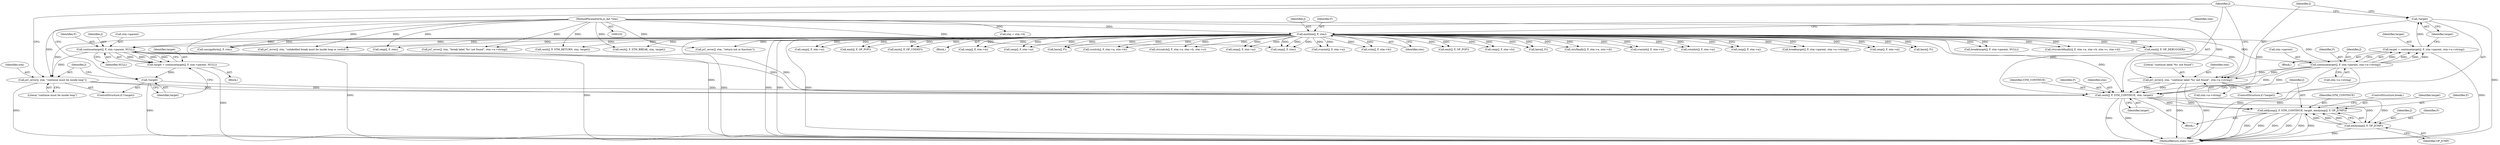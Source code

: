 digraph "0_ghostscript_5008105780c0b0182ea6eda83ad5598f225be3ee@pointer" {
"1000673" [label="(Call,addjump(J, F, STM_CONTINUE, target, emitjump(J, F, OP_JUMP)))"];
"1000678" [label="(Call,emitjump(J, F, OP_JUMP))"];
"1000667" [label="(Call,cexit(J, F, STM_CONTINUE, stm, target))"];
"1000640" [label="(Call,jsC_error(J, stm, \"continue label '%s' not found\", stm->a->string))"];
"1000626" [label="(Call,continuetarget(J, F, stm->parent, stm->a->string))"];
"1000111" [label="(Call,emitline(J, F, stm))"];
"1000104" [label="(MethodParameterIn,js_Ast *stm)"];
"1000663" [label="(Call,jsC_error(J, stm, \"continue must be inside loop\"))"];
"1000653" [label="(Call,continuetarget(J, F, stm->parent, NULL))"];
"1000638" [label="(Call,!target)"];
"1000624" [label="(Call,target = continuetarget(J, F, stm->parent, stm->a->string))"];
"1000661" [label="(Call,!target)"];
"1000651" [label="(Call,target = continuetarget(J, F, stm->parent, NULL))"];
"1000414" [label="(Call,cexp(J, F, stm->b))"];
"1000629" [label="(Call,stm->parent)"];
"1000339" [label="(Call,here(J, F))"];
"1000681" [label="(Identifier,OP_JUMP)"];
"1000146" [label="(Call,cvarinit(J, F, stm->a))"];
"1000641" [label="(Identifier,J)"];
"1000123" [label="(Call,cstmlist(J, F, stm->a))"];
"1000111" [label="(Call,emitline(J, F, stm))"];
"1000651" [label="(Call,target = continuetarget(J, F, stm->parent, NULL))"];
"1000652" [label="(Identifier,target)"];
"1000714" [label="(Call,cexit(J, F, STM_RETURN, stm, target))"];
"1000117" [label="(Identifier,stm)"];
"1000653" [label="(Call,continuetarget(J, F, stm->parent, NULL))"];
"1000726" [label="(Call,cexp(J, F, stm->a))"];
"1000655" [label="(Identifier,F)"];
"1000625" [label="(Identifier,target)"];
"1000602" [label="(Call,cexit(J, F, STM_BREAK, stm, target))"];
"1000561" [label="(Call,breaktarget(J, F, stm->parent, stm->a->string))"];
"1000199" [label="(Call,cexp(J, F, stm->a))"];
"1000710" [label="(Call,jsC_error(J, stm, \"return not in function\"))"];
"1000264" [label="(Call,here(J, F))"];
"1000632" [label="(Call,stm->a->string)"];
"1000440" [label="(Call,cassignforin(J, F, stm))"];
"1000628" [label="(Identifier,F)"];
"1000666" [label="(Literal,\"continue must be inside loop\")"];
"1000678" [label="(Call,emitjump(J, F, OP_JUMP))"];
"1000664" [label="(Identifier,J)"];
"1000598" [label="(Call,jsC_error(J, stm, \"unlabelled break must be inside loop or switch\"))"];
"1000104" [label="(MethodParameterIn,js_Ast *stm)"];
"1000650" [label="(Block,)"];
"1000624" [label="(Call,target = continuetarget(J, F, stm->parent, stm->a->string))"];
"1000665" [label="(Identifier,stm)"];
"1000844" [label="(MethodReturn,static void)"];
"1000588" [label="(Call,breaktarget(J, F, stm->parent, NULL))"];
"1000773" [label="(Call,ctrycatchfinally(J, F, stm->a, stm->b, stm->c, stm->d))"];
"1000654" [label="(Identifier,J)"];
"1000814" [label="(Call,emit(J, F, OP_DEBUGGER))"];
"1000623" [label="(Block,)"];
"1000829" [label="(Call,cexp(J, F, stm))"];
"1000803" [label="(Call,ctryfinally(J, F, stm->a, stm->d))"];
"1000638" [label="(Call,!target)"];
"1000668" [label="(Identifier,J)"];
"1000637" [label="(ControlStructure,if (!target))"];
"1000639" [label="(Identifier,target)"];
"1000640" [label="(Call,jsC_error(J, stm, \"continue label '%s' not found\", stm->a->string))"];
"1000677" [label="(Identifier,target)"];
"1000327" [label="(Call,cexp(J, F, stm->a))"];
"1000670" [label="(Identifier,STM_CONTINUE)"];
"1000660" [label="(ControlStructure,if (!target))"];
"1000669" [label="(Identifier,F)"];
"1000825" [label="(Call,emit(J, F, OP_POP))"];
"1000695" [label="(Call,emit(J, F, OP_UNDEF))"];
"1000674" [label="(Identifier,J)"];
"1000105" [label="(Block,)"];
"1000659" [label="(Identifier,NULL)"];
"1000675" [label="(Identifier,F)"];
"1000676" [label="(Identifier,STM_CONTINUE)"];
"1000673" [label="(Call,addjump(J, F, STM_CONTINUE, target, emitjump(J, F, OP_JUMP)))"];
"1000159" [label="(Call,cexp(J, F, stm->a))"];
"1000667" [label="(Call,cexit(J, F, STM_CONTINUE, stm, target))"];
"1000644" [label="(Call,stm->a->string)"];
"1000627" [label="(Identifier,J)"];
"1000688" [label="(Call,cexp(J, F, stm->a))"];
"1000225" [label="(Call,here(J, F))"];
"1000112" [label="(Identifier,J)"];
"1000492" [label="(Call,cswitch(J, F, stm->a, stm->b))"];
"1000789" [label="(Call,ctrycatch(J, F, stm->a, stm->b, stm->c))"];
"1000525" [label="(Call,stm = stm->b)"];
"1000661" [label="(Call,!target)"];
"1000113" [label="(Identifier,F)"];
"1000662" [label="(Identifier,target)"];
"1000642" [label="(Identifier,stm)"];
"1000738" [label="(Call,cexp(J, F, stm->a))"];
"1000835" [label="(Call,cexp(J, F, stm))"];
"1000679" [label="(Identifier,J)"];
"1000682" [label="(ControlStructure,break;)"];
"1000663" [label="(Call,jsC_error(J, stm, \"continue must be inside loop\"))"];
"1000680" [label="(Identifier,F)"];
"1000656" [label="(Call,stm->parent)"];
"1000314" [label="(Call,cvarinit(J, F, stm->a))"];
"1000513" [label="(Call,cstm(J, F, stm->b))"];
"1000575" [label="(Call,jsC_error(J, stm, \"break label '%s' not found\", stm->a->string))"];
"1000114" [label="(Identifier,stm)"];
"1000643" [label="(Literal,\"continue label '%s' not found\")"];
"1000136" [label="(Call,emit(J, F, OP_POP))"];
"1000119" [label="(Block,)"];
"1000671" [label="(Identifier,stm)"];
"1000626" [label="(Call,continuetarget(J, F, stm->parent, stm->a->string))"];
"1000672" [label="(Identifier,target)"];
"1000673" -> "1000119"  [label="AST: "];
"1000673" -> "1000678"  [label="CFG: "];
"1000674" -> "1000673"  [label="AST: "];
"1000675" -> "1000673"  [label="AST: "];
"1000676" -> "1000673"  [label="AST: "];
"1000677" -> "1000673"  [label="AST: "];
"1000678" -> "1000673"  [label="AST: "];
"1000682" -> "1000673"  [label="CFG: "];
"1000673" -> "1000844"  [label="DDG: "];
"1000673" -> "1000844"  [label="DDG: "];
"1000673" -> "1000844"  [label="DDG: "];
"1000673" -> "1000844"  [label="DDG: "];
"1000673" -> "1000844"  [label="DDG: "];
"1000673" -> "1000844"  [label="DDG: "];
"1000678" -> "1000673"  [label="DDG: "];
"1000678" -> "1000673"  [label="DDG: "];
"1000678" -> "1000673"  [label="DDG: "];
"1000667" -> "1000673"  [label="DDG: "];
"1000667" -> "1000673"  [label="DDG: "];
"1000678" -> "1000681"  [label="CFG: "];
"1000679" -> "1000678"  [label="AST: "];
"1000680" -> "1000678"  [label="AST: "];
"1000681" -> "1000678"  [label="AST: "];
"1000678" -> "1000844"  [label="DDG: "];
"1000667" -> "1000678"  [label="DDG: "];
"1000667" -> "1000678"  [label="DDG: "];
"1000667" -> "1000119"  [label="AST: "];
"1000667" -> "1000672"  [label="CFG: "];
"1000668" -> "1000667"  [label="AST: "];
"1000669" -> "1000667"  [label="AST: "];
"1000670" -> "1000667"  [label="AST: "];
"1000671" -> "1000667"  [label="AST: "];
"1000672" -> "1000667"  [label="AST: "];
"1000674" -> "1000667"  [label="CFG: "];
"1000667" -> "1000844"  [label="DDG: "];
"1000667" -> "1000844"  [label="DDG: "];
"1000640" -> "1000667"  [label="DDG: "];
"1000640" -> "1000667"  [label="DDG: "];
"1000663" -> "1000667"  [label="DDG: "];
"1000663" -> "1000667"  [label="DDG: "];
"1000626" -> "1000667"  [label="DDG: "];
"1000626" -> "1000667"  [label="DDG: "];
"1000653" -> "1000667"  [label="DDG: "];
"1000653" -> "1000667"  [label="DDG: "];
"1000111" -> "1000667"  [label="DDG: "];
"1000104" -> "1000667"  [label="DDG: "];
"1000638" -> "1000667"  [label="DDG: "];
"1000661" -> "1000667"  [label="DDG: "];
"1000640" -> "1000637"  [label="AST: "];
"1000640" -> "1000644"  [label="CFG: "];
"1000641" -> "1000640"  [label="AST: "];
"1000642" -> "1000640"  [label="AST: "];
"1000643" -> "1000640"  [label="AST: "];
"1000644" -> "1000640"  [label="AST: "];
"1000668" -> "1000640"  [label="CFG: "];
"1000640" -> "1000844"  [label="DDG: "];
"1000640" -> "1000844"  [label="DDG: "];
"1000626" -> "1000640"  [label="DDG: "];
"1000626" -> "1000640"  [label="DDG: "];
"1000111" -> "1000640"  [label="DDG: "];
"1000104" -> "1000640"  [label="DDG: "];
"1000626" -> "1000624"  [label="AST: "];
"1000626" -> "1000632"  [label="CFG: "];
"1000627" -> "1000626"  [label="AST: "];
"1000628" -> "1000626"  [label="AST: "];
"1000629" -> "1000626"  [label="AST: "];
"1000632" -> "1000626"  [label="AST: "];
"1000624" -> "1000626"  [label="CFG: "];
"1000626" -> "1000844"  [label="DDG: "];
"1000626" -> "1000844"  [label="DDG: "];
"1000626" -> "1000624"  [label="DDG: "];
"1000626" -> "1000624"  [label="DDG: "];
"1000626" -> "1000624"  [label="DDG: "];
"1000626" -> "1000624"  [label="DDG: "];
"1000111" -> "1000626"  [label="DDG: "];
"1000111" -> "1000626"  [label="DDG: "];
"1000111" -> "1000105"  [label="AST: "];
"1000111" -> "1000114"  [label="CFG: "];
"1000112" -> "1000111"  [label="AST: "];
"1000113" -> "1000111"  [label="AST: "];
"1000114" -> "1000111"  [label="AST: "];
"1000117" -> "1000111"  [label="CFG: "];
"1000111" -> "1000844"  [label="DDG: "];
"1000111" -> "1000844"  [label="DDG: "];
"1000111" -> "1000844"  [label="DDG: "];
"1000111" -> "1000844"  [label="DDG: "];
"1000104" -> "1000111"  [label="DDG: "];
"1000111" -> "1000123"  [label="DDG: "];
"1000111" -> "1000123"  [label="DDG: "];
"1000111" -> "1000136"  [label="DDG: "];
"1000111" -> "1000136"  [label="DDG: "];
"1000111" -> "1000146"  [label="DDG: "];
"1000111" -> "1000146"  [label="DDG: "];
"1000111" -> "1000159"  [label="DDG: "];
"1000111" -> "1000159"  [label="DDG: "];
"1000111" -> "1000199"  [label="DDG: "];
"1000111" -> "1000199"  [label="DDG: "];
"1000111" -> "1000225"  [label="DDG: "];
"1000111" -> "1000225"  [label="DDG: "];
"1000111" -> "1000264"  [label="DDG: "];
"1000111" -> "1000264"  [label="DDG: "];
"1000111" -> "1000314"  [label="DDG: "];
"1000111" -> "1000314"  [label="DDG: "];
"1000111" -> "1000327"  [label="DDG: "];
"1000111" -> "1000327"  [label="DDG: "];
"1000111" -> "1000339"  [label="DDG: "];
"1000111" -> "1000339"  [label="DDG: "];
"1000111" -> "1000414"  [label="DDG: "];
"1000111" -> "1000414"  [label="DDG: "];
"1000111" -> "1000440"  [label="DDG: "];
"1000111" -> "1000492"  [label="DDG: "];
"1000111" -> "1000492"  [label="DDG: "];
"1000111" -> "1000513"  [label="DDG: "];
"1000111" -> "1000513"  [label="DDG: "];
"1000111" -> "1000561"  [label="DDG: "];
"1000111" -> "1000561"  [label="DDG: "];
"1000111" -> "1000575"  [label="DDG: "];
"1000111" -> "1000588"  [label="DDG: "];
"1000111" -> "1000588"  [label="DDG: "];
"1000111" -> "1000598"  [label="DDG: "];
"1000111" -> "1000602"  [label="DDG: "];
"1000111" -> "1000653"  [label="DDG: "];
"1000111" -> "1000653"  [label="DDG: "];
"1000111" -> "1000663"  [label="DDG: "];
"1000111" -> "1000688"  [label="DDG: "];
"1000111" -> "1000688"  [label="DDG: "];
"1000111" -> "1000695"  [label="DDG: "];
"1000111" -> "1000695"  [label="DDG: "];
"1000111" -> "1000710"  [label="DDG: "];
"1000111" -> "1000714"  [label="DDG: "];
"1000111" -> "1000726"  [label="DDG: "];
"1000111" -> "1000726"  [label="DDG: "];
"1000111" -> "1000738"  [label="DDG: "];
"1000111" -> "1000738"  [label="DDG: "];
"1000111" -> "1000773"  [label="DDG: "];
"1000111" -> "1000773"  [label="DDG: "];
"1000111" -> "1000789"  [label="DDG: "];
"1000111" -> "1000789"  [label="DDG: "];
"1000111" -> "1000803"  [label="DDG: "];
"1000111" -> "1000803"  [label="DDG: "];
"1000111" -> "1000814"  [label="DDG: "];
"1000111" -> "1000814"  [label="DDG: "];
"1000111" -> "1000825"  [label="DDG: "];
"1000111" -> "1000825"  [label="DDG: "];
"1000111" -> "1000829"  [label="DDG: "];
"1000111" -> "1000835"  [label="DDG: "];
"1000111" -> "1000835"  [label="DDG: "];
"1000111" -> "1000835"  [label="DDG: "];
"1000104" -> "1000102"  [label="AST: "];
"1000104" -> "1000844"  [label="DDG: "];
"1000104" -> "1000440"  [label="DDG: "];
"1000104" -> "1000525"  [label="DDG: "];
"1000104" -> "1000575"  [label="DDG: "];
"1000104" -> "1000598"  [label="DDG: "];
"1000104" -> "1000602"  [label="DDG: "];
"1000104" -> "1000663"  [label="DDG: "];
"1000104" -> "1000710"  [label="DDG: "];
"1000104" -> "1000714"  [label="DDG: "];
"1000104" -> "1000829"  [label="DDG: "];
"1000104" -> "1000835"  [label="DDG: "];
"1000663" -> "1000660"  [label="AST: "];
"1000663" -> "1000666"  [label="CFG: "];
"1000664" -> "1000663"  [label="AST: "];
"1000665" -> "1000663"  [label="AST: "];
"1000666" -> "1000663"  [label="AST: "];
"1000668" -> "1000663"  [label="CFG: "];
"1000663" -> "1000844"  [label="DDG: "];
"1000653" -> "1000663"  [label="DDG: "];
"1000653" -> "1000651"  [label="AST: "];
"1000653" -> "1000659"  [label="CFG: "];
"1000654" -> "1000653"  [label="AST: "];
"1000655" -> "1000653"  [label="AST: "];
"1000656" -> "1000653"  [label="AST: "];
"1000659" -> "1000653"  [label="AST: "];
"1000651" -> "1000653"  [label="CFG: "];
"1000653" -> "1000844"  [label="DDG: "];
"1000653" -> "1000844"  [label="DDG: "];
"1000653" -> "1000651"  [label="DDG: "];
"1000653" -> "1000651"  [label="DDG: "];
"1000653" -> "1000651"  [label="DDG: "];
"1000653" -> "1000651"  [label="DDG: "];
"1000638" -> "1000637"  [label="AST: "];
"1000638" -> "1000639"  [label="CFG: "];
"1000639" -> "1000638"  [label="AST: "];
"1000641" -> "1000638"  [label="CFG: "];
"1000668" -> "1000638"  [label="CFG: "];
"1000638" -> "1000844"  [label="DDG: "];
"1000624" -> "1000638"  [label="DDG: "];
"1000624" -> "1000623"  [label="AST: "];
"1000625" -> "1000624"  [label="AST: "];
"1000639" -> "1000624"  [label="CFG: "];
"1000624" -> "1000844"  [label="DDG: "];
"1000661" -> "1000660"  [label="AST: "];
"1000661" -> "1000662"  [label="CFG: "];
"1000662" -> "1000661"  [label="AST: "];
"1000664" -> "1000661"  [label="CFG: "];
"1000668" -> "1000661"  [label="CFG: "];
"1000661" -> "1000844"  [label="DDG: "];
"1000651" -> "1000661"  [label="DDG: "];
"1000651" -> "1000650"  [label="AST: "];
"1000652" -> "1000651"  [label="AST: "];
"1000662" -> "1000651"  [label="CFG: "];
"1000651" -> "1000844"  [label="DDG: "];
}
